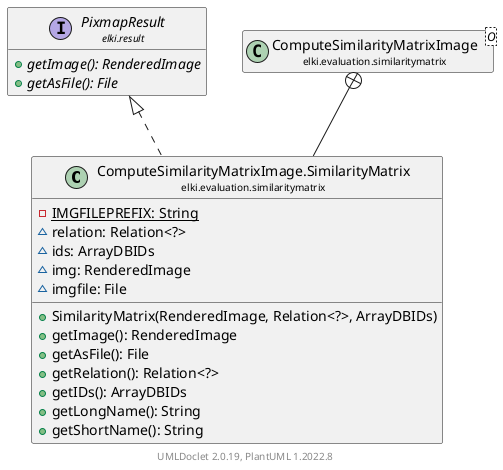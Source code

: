 @startuml
    remove .*\.(Instance|Par|Parameterizer|Factory)$
    set namespaceSeparator none
    hide empty fields
    hide empty methods

    class "<size:14>ComputeSimilarityMatrixImage.SimilarityMatrix\n<size:10>elki.evaluation.similaritymatrix" as elki.evaluation.similaritymatrix.ComputeSimilarityMatrixImage.SimilarityMatrix [[ComputeSimilarityMatrixImage.SimilarityMatrix.html]] {
        {static} -IMGFILEPREFIX: String
        ~relation: Relation<?>
        ~ids: ArrayDBIDs
        ~img: RenderedImage
        ~imgfile: File
        +SimilarityMatrix(RenderedImage, Relation<?>, ArrayDBIDs)
        +getImage(): RenderedImage
        +getAsFile(): File
        +getRelation(): Relation<?>
        +getIDs(): ArrayDBIDs
        +getLongName(): String
        +getShortName(): String
    }

    interface "<size:14>PixmapResult\n<size:10>elki.result" as elki.result.PixmapResult [[../../result/PixmapResult.html]] {
        {abstract} +getImage(): RenderedImage
        {abstract} +getAsFile(): File
    }
    class "<size:14>ComputeSimilarityMatrixImage\n<size:10>elki.evaluation.similaritymatrix" as elki.evaluation.similaritymatrix.ComputeSimilarityMatrixImage<O> [[ComputeSimilarityMatrixImage.html]]

    elki.result.PixmapResult <|.. elki.evaluation.similaritymatrix.ComputeSimilarityMatrixImage.SimilarityMatrix
    elki.evaluation.similaritymatrix.ComputeSimilarityMatrixImage +-- elki.evaluation.similaritymatrix.ComputeSimilarityMatrixImage.SimilarityMatrix

    center footer UMLDoclet 2.0.19, PlantUML 1.2022.8
@enduml
